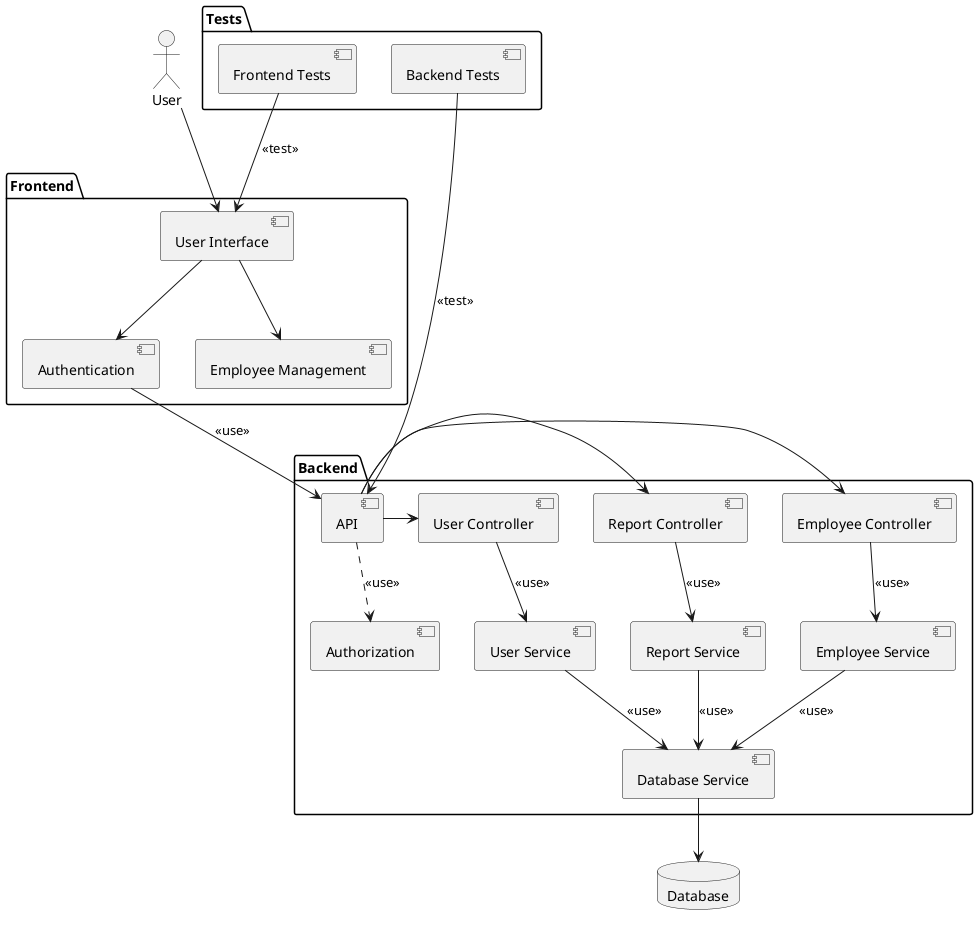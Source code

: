 @startuml

actor User

package "Frontend" {
  [User Interface] as UI
  [Authentication] as Auth
  [Employee Management] as EM
}

package "Backend" {
  [API] as API
  [Authorization] as APIAuth
  [Employee Controller] as EC
  [Report Controller] as RC
  [Employee Service] as ES
  [Report Service] as RS
  [Database Service] as DBS
  [User Controller] as UC
  [User Service] as US
}

database "Database" as DB

User --> UI
UI --> Auth
UI --> EM

Auth --> API : <<use>>
API ..> APIAuth : <<use>>

API -right-> EC
API -right-> RC
API -right-> UC

EC --> ES : <<use>>
RC --> RS : <<use>>
UC --> US : <<use>>

ES --> DBS : <<use>>
RS --> DBS : <<use>>
US --> DBS : <<use>>

DBS --> DB


package "Tests" {
  [Frontend Tests] as FT
  [Backend Tests] as BT
}

FT --> UI : <<test>>
BT --> API : <<test>>

@enduml
